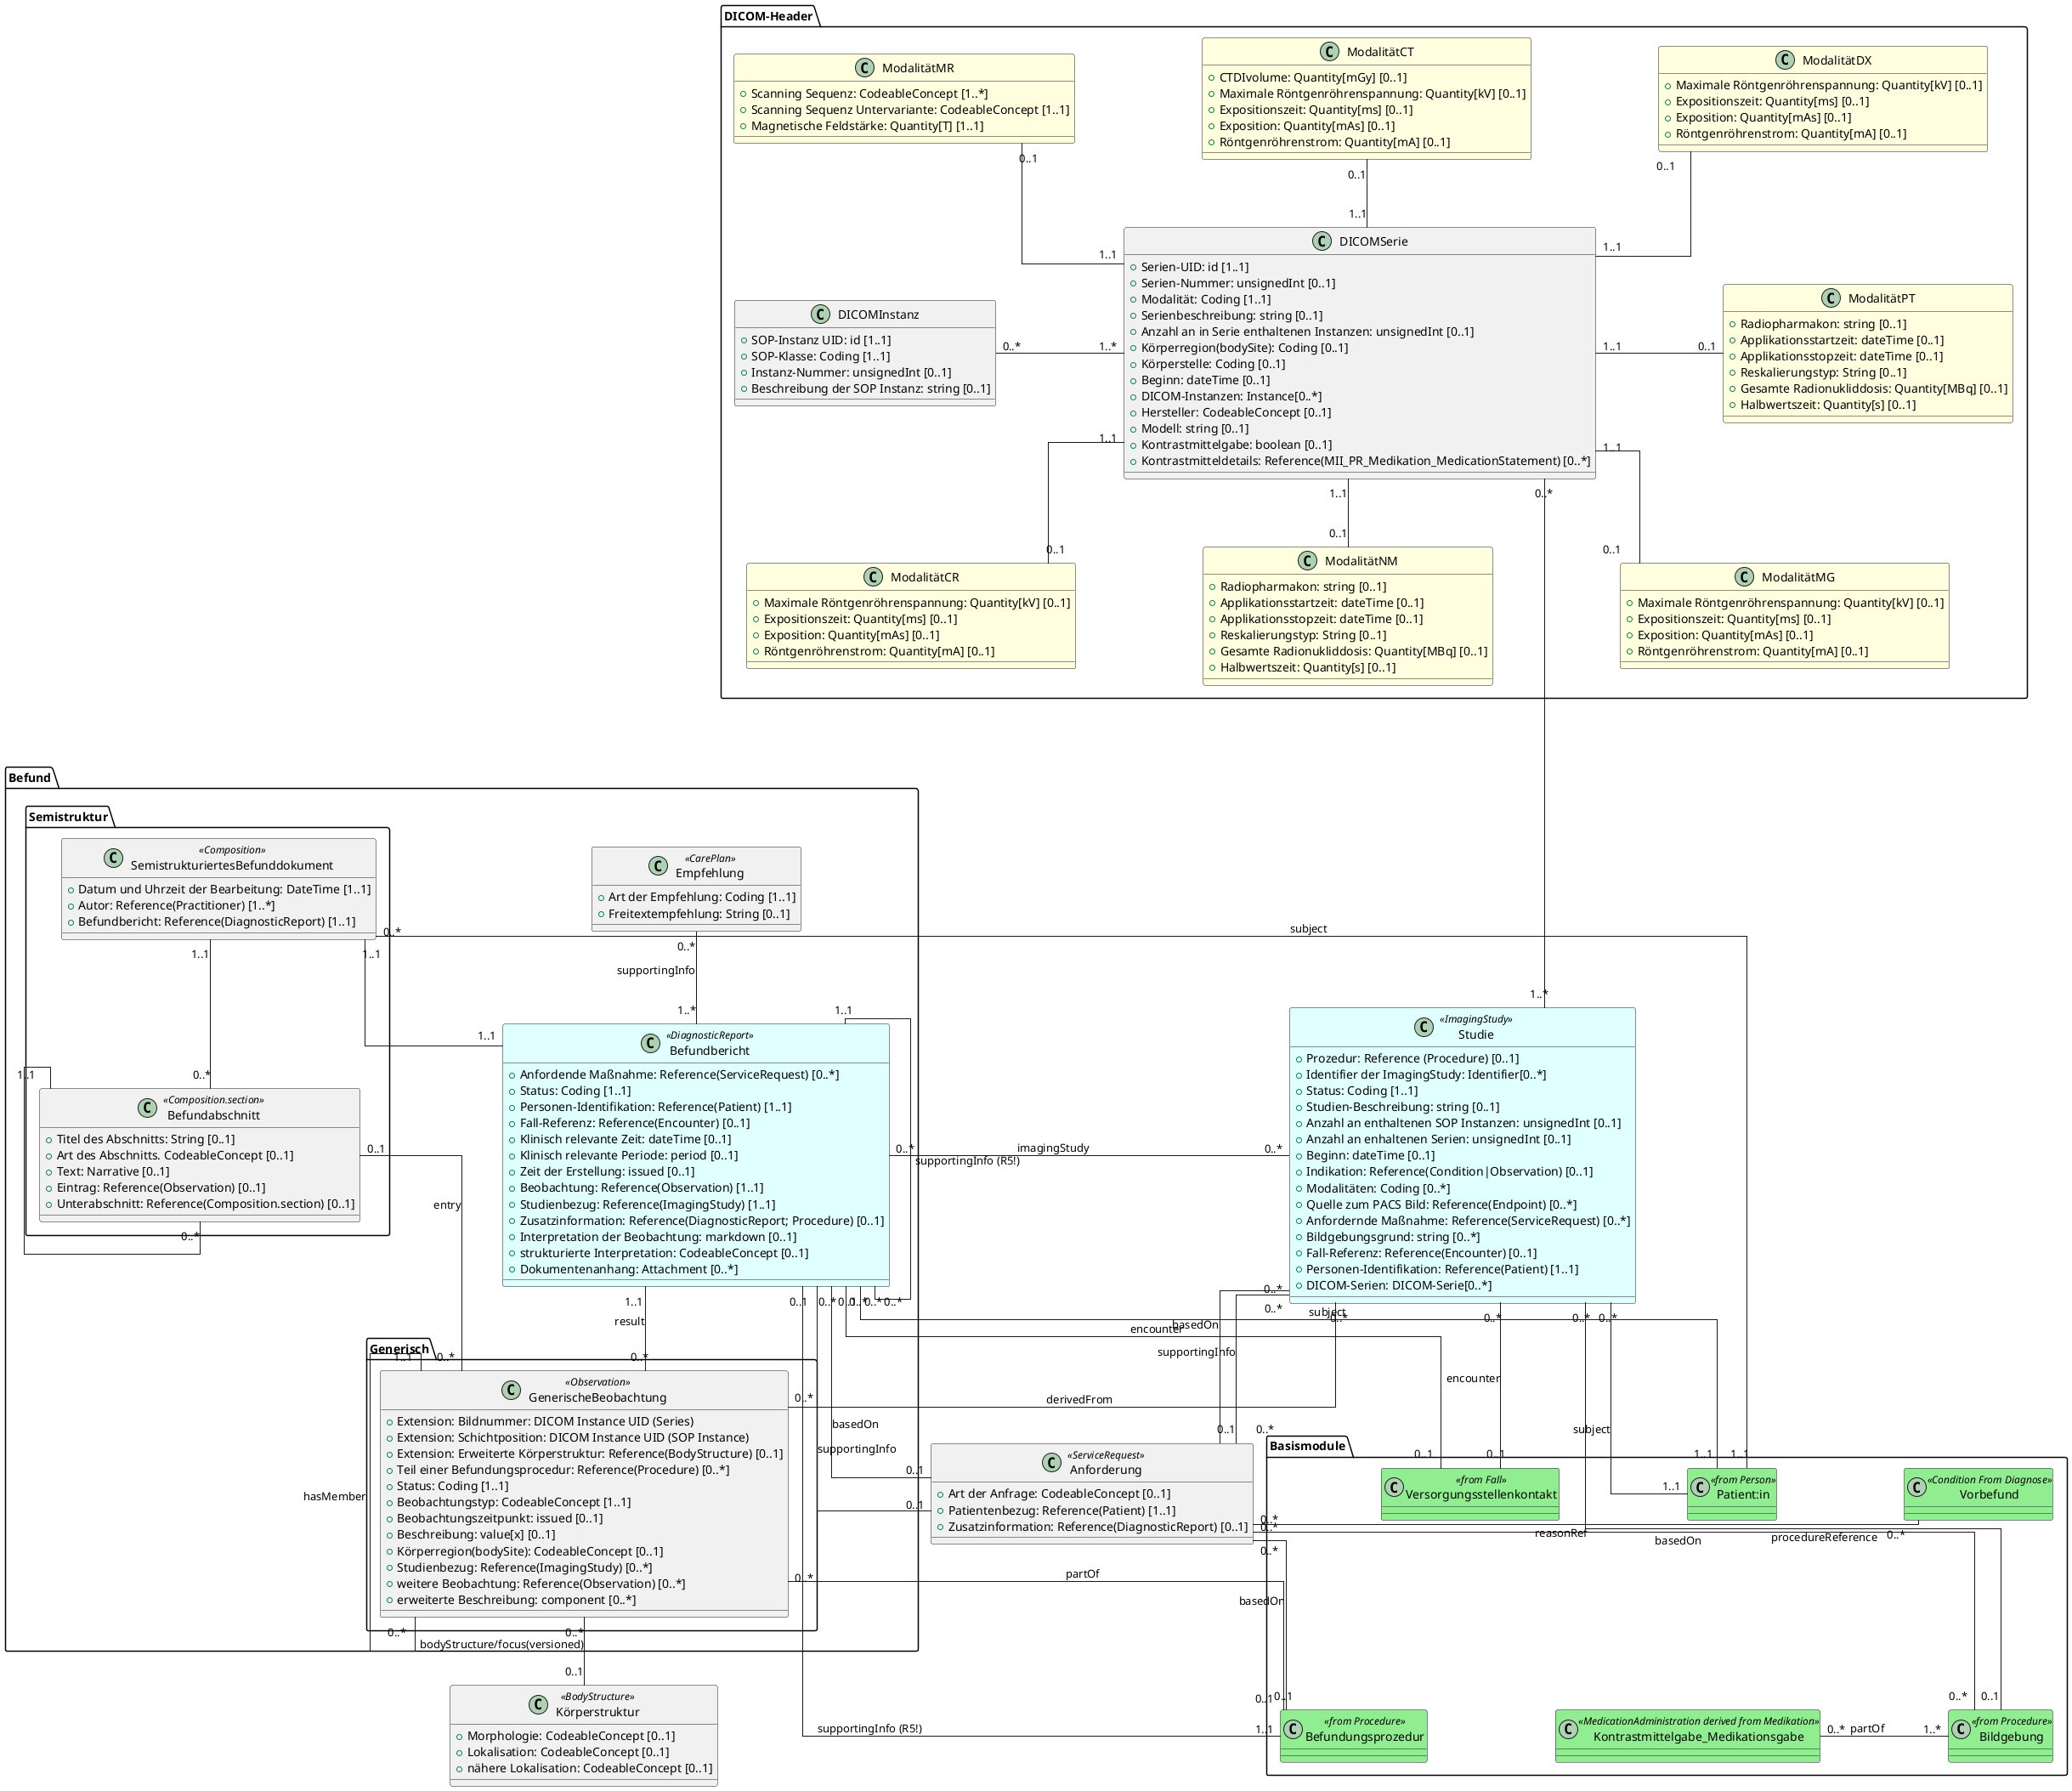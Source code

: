 @startuml
skinparam Linetype ortho
skinparam Nodesep 150
skinparam Ranksep 80



class Studie <<ImagingStudy>> #LightCyan {
  + {field} Prozedur: Reference (Procedure) [0..1]
  + Identifier der ImagingStudy: Identifier[0..*]
  + Status: Coding [1..1]
  + Studien-Beschreibung: string [0..1]
  + Anzahl an enthaltenen SOP Instanzen: unsignedInt [0..1]
  + Anzahl an enhaltenen Serien: unsignedInt [0..1]
  + Beginn: dateTime [0..1]
  + {field} Indikation: Reference(Condition|Observation) [0..1]
  + Modalitäten: Coding [0..*]
  + {field} Quelle zum PACS Bild: Reference(Endpoint) [0..*]
  + {field} Anfordernde Maßnahme: Reference(ServiceRequest) [0..*]
  + Bildgebungsgrund: string [0..*]
  + {field} Fall-Referenz: Reference(Encounter) [0..1]
  + {field} Personen-Identifikation: Reference(Patient) [1..1]
  + DICOM-Serien: DICOM-Serie[0..*]
}

package "DICOM-Header" {
  class DICOMSerie {
  + Serien-UID: id [1..1]
  + Serien-Nummer: unsignedInt [0..1]
  + Modalität: Coding [1..1]
  + Serienbeschreibung: string [0..1]
  + Anzahl an in Serie enthaltenen Instanzen: unsignedInt [0..1]
  + {field} Körperregion(bodySite): Coding [0..1]
  + Körperstelle: Coding [0..1]
  + Beginn: dateTime [0..1]
  + DICOM-Instanzen: Instance[0..*]
  + Hersteller: CodeableConcept [0..1]
  + Modell: string [0..1]
  + Kontrastmittelgabe: boolean [0..1]
  + {field} Kontrastmitteldetails: Reference(MII_PR_Medikation_MedicationStatement) [0..*]
}

  class DICOMInstanz {
  + SOP-Instanz UID: id [1..1]
  + SOP-Klasse: Coding [1..1]
  + Instanz-Nummer: unsignedInt [0..1]
  + Beschreibung der SOP Instanz: string [0..1]
}

  class ModalitätMR #LightYellow {
  + Scanning Sequenz: CodeableConcept [1..*]
  + Scanning Sequenz Untervariante: CodeableConcept [1..1]
  + Magnetische Feldstärke: Quantity[T] [1..1]
}

  class ModalitätCT #LightYellow {
  + CTDIvolume: Quantity[mGy] [0..1]
  + Maximale Röntgenröhrenspannung: Quantity[kV] [0..1]
  + Expositionszeit: Quantity[ms] [0..1]
  + Exposition: Quantity[mAs] [0..1]
  + Röntgenröhrenstrom: Quantity[mA] [0..1]
} 

  class ModalitätDX #LightYellow {
  + Maximale Röntgenröhrenspannung: Quantity[kV] [0..1]
  + Expositionszeit: Quantity[ms] [0..1]
  + Exposition: Quantity[mAs] [0..1]
  + Röntgenröhrenstrom: Quantity[mA] [0..1]
} 

  class ModalitätCR #LightYellow {
  + Maximale Röntgenröhrenspannung: Quantity[kV] [0..1]
  + Expositionszeit: Quantity[ms] [0..1]
  + Exposition: Quantity[mAs] [0..1]
  + Röntgenröhrenstrom: Quantity[mA] [0..1]
} 

  class ModalitätMG #LightYellow {
  + Maximale Röntgenröhrenspannung: Quantity[kV] [0..1]
  + Expositionszeit: Quantity[ms] [0..1]
  + Exposition: Quantity[mAs] [0..1]
  + Röntgenröhrenstrom: Quantity[mA] [0..1]
} 

  class ModalitätNM #LightYellow {
  + Radiopharmakon: string [0..1]
  + Applikationsstartzeit: dateTime [0..1]
  + Applikationsstopzeit: dateTime [0..1]
  + Reskalierungstyp: String [0..1]
  + Gesamte Radionukliddosis: Quantity[MBq] [0..1]
  + Halbwertszeit: Quantity[s] [0..1]
} 

  class ModalitätPT #LightYellow {
  + Radiopharmakon: string [0..1]
  + Applikationsstartzeit: dateTime [0..1]
  + Applikationsstopzeit: dateTime [0..1]
  + Reskalierungstyp: String [0..1]
  + Gesamte Radionukliddosis: Quantity[MBq] [0..1]
  + Halbwertszeit: Quantity[s] [0..1]
}
}

class Anforderung <<ServiceRequest>> {
  + Art der Anfrage: CodeableConcept [0..1]
  + {field} Patientenbezug: Reference(Patient) [1..1]
  + {field} Zusatzinformation: Reference(DiagnosticReport) [0..1]
}

class Körperstruktur <<BodyStructure>> {
  + Morphologie: CodeableConcept [0..1]
  + Lokalisation: CodeableConcept [0..1]
  + nähere Lokalisation: CodeableConcept [0..1]
}

package "Befund" {
  class Befundbericht <<DiagnosticReport>> #LightCyan {
  + {field} Anfordende Maßnahme: Reference(ServiceRequest) [0..*]
  + Status: Coding [1..1]
  + {field} Personen-Identifikation: Reference(Patient) [1..1]
  + {field} Fall-Referenz: Reference(Encounter) [0..1]
  + Klinisch relevante Zeit: dateTime [0..1]
  + Klinisch relevante Periode: period [0..1]
  + Zeit der Erstellung: issued [0..1]
  + {field} Beobachtung: Reference(Observation) [1..1]
  + {field} Studienbezug: Reference(ImagingStudy) [1..1]
  + {field} Zusatzinformation: Reference(DiagnosticReport; Procedure) [0..1]
  + Interpretation der Beobachtung: markdown [0..1]
  + strukturierte Interpretation: CodeableConcept [0..1]
  + {field} Dokumentenanhang: Attachment [0..*]
}
  
  class Empfehlung <<CarePlan>> {
  + Art der Empfehlung: Coding [1..1]
  + Freitextempfehlung: String [0..1]
}

  package "Generisch" {
  class GenerischeBeobachtung <<Observation>> {
  + {field} Extension: Bildnummer: DICOM Instance UID (Series)
  + {field} Extension: Schichtposition: DICOM Instance UID (SOP Instance)
  + {field} Extension: Erweiterte Körperstruktur: Reference(BodyStructure) [0..1]
  + {field} Teil einer Befundungsprocedur: Reference(Procedure) [0..*]
  + Status: Coding [1..1]
  + Beobachtungstyp: CodeableConcept [1..1]
  + Beobachtungszeitpunkt: issued [0..1]
  + Beschreibung: value[x] [0..1]
  + {field} Körperregion(bodySite): CodeableConcept [0..1]
  + {field} Studienbezug: Reference(ImagingStudy) [0..*]
  + {field} weitere Beobachtung: Reference(Observation) [0..*]
  + erweiterte Beschreibung: component [0..*]
}
}

  package "Semistruktur"{
  class SemistrukturiertesBefunddokument <<Composition>>{
  + Datum und Uhrzeit der Bearbeitung: DateTime [1..1]
  + {field} Autor: Reference(Practitioner) [1..*]
  + {field} Befundbericht: Reference(DiagnosticReport) [1..1]
}

  class Befundabschnitt <<Composition.section>> {
  + Titel des Abschnitts: String [0..1]
  + Art des Abschnitts. CodeableConcept [0..1]
  + Text: Narrative [0..1]
  + {field} Eintrag: Reference(Observation) [0..1]
  + {field} Unterabschnitt: Reference(Composition.section) [0..1]
}
}

}

package "Basismodule" {
  class "Patient:in" <<from Person>> #Lightgreen {
}

  class Versorgungsstellenkontakt <<from Fall>> #Lightgreen {
}

  class Vorbefund <<Condition From Diagnose>> #Lightgreen {
}
  
  class Bildgebung <<from Procedure>> #Lightgreen {
}

  class Kontrastmittelgabe_Medikationsgabe <<MedicationAdministration derived from Medikation>> #Lightgreen {
}


  class Befundungsprozedur <<from Procedure>> #Lightgreen {
}
}


DICOMSerie "1..*" -l- "0..*" DICOMInstanz
DICOMSerie "1..1" -u- "0..1" ModalitätMR
DICOMSerie "1..1" -u- "0..1" ModalitätCT
DICOMSerie "1..1" -u- "0..1" ModalitätDX
DICOMSerie "1..1" -d- "0..1" ModalitätCR
DICOMSerie "1..1" -d- "0..1" ModalitätMG
DICOMSerie "1..1" -d- "0..1" ModalitätNM
DICOMSerie "1..1" -r- "0..1" ModalitätPT

Bildgebung "0..*" -- "0..*" Anforderung : basedOn
Bildgebung -[hidden]u- Vorbefund

Befundungsprozedur -[hidden]u- Vorbefund
Befundungsprozedur "0..1" -- "0..*" Anforderung: basedOn

Kontrastmittelgabe_Medikationsgabe "0..*" -r- "1..*" Bildgebung : partOf

Befundbericht "0..1" -- "0..1" Anforderung : basedOn
Befundbericht "0..*" -l- "0..*" Studie : imagingStudy
Befundbericht "1..1" -- "0..*" Befundbericht : supportingInfo (R5!)
Befundbericht "0..*" -- "0..1" Versorgungsstellenkontakt : encounter
Befundbericht "0..1" -- "1..1" Befundungsprozedur : supportingInfo (R5!)
Befundbericht "0..*" -- "1..1" "Patient:in" : subject
Befundbericht "1..1" -- "0..*" GenerischeBeobachtung: result

Empfehlung "0..*" -- "1..*" Befundbericht : supportingInfo 

GenerischeBeobachtung "0..*" -- "0..*" Studie : derivedFrom
GenerischeBeobachtung "1..1" -- "0..*" GenerischeBeobachtung: hasMember
GenerischeBeobachtung "0..*" -- "0..1" Körperstruktur: bodyStructure/focus(versioned)
GenerischeBeobachtung "0..*" -- "0..1" Befundungsprozedur: partOf

Studie "0..*" -- "0..1" Versorgungsstellenkontakt : encounter
Studie "0..*" -- "1..1" "Patient:in" : subject
Studie "0..*" -d- "0..1" Anforderung : basedOn
Studie "0..*" -- "0..1" Bildgebung : procedureReference
Studie "1..*" -r---- "0..*" DICOMSerie
Studie -[hidden]u--- ModalitätCR
Studie -[hidden]u--- ModalitätMG
Studie -[hidden]u--- ModalitätNM

Anforderung "0..*" -- "0..*" Vorbefund : reasonRef
Anforderung "0..*" -u- "0..*" Studie : supportingInfo
Anforderung "0..1" -- "0..*" Befundbericht : supportingInfo

SemistrukturiertesBefunddokument "1..1" -- "1..1" Befundbericht
SemistrukturiertesBefunddokument "1..1" -- "0..*" Befundabschnitt
SemistrukturiertesBefunddokument "0..*" -- "1..1" "Patient:in" : subject

Befundabschnitt "1..1" -- "0..*" Befundabschnitt
Befundabschnitt "0..1" -- "0..*" GenerischeBeobachtung : entry
@enduml
